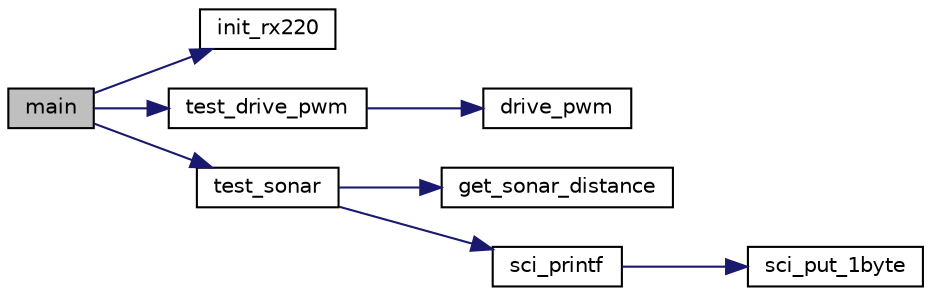 digraph "main"
{
 // LATEX_PDF_SIZE
  edge [fontname="Helvetica",fontsize="10",labelfontname="Helvetica",labelfontsize="10"];
  node [fontname="Helvetica",fontsize="10",shape=record];
  rankdir="LR";
  Node1 [label="main",height=0.2,width=0.4,color="black", fillcolor="grey75", style="filled", fontcolor="black",tooltip=" "];
  Node1 -> Node2 [color="midnightblue",fontsize="10",style="solid",fontname="Helvetica"];
  Node2 [label="init_rx220",height=0.2,width=0.4,color="black", fillcolor="white", style="filled",URL="$init__rx220_8c.html#ad67fc799d22f03b36e464c59af4a92fd",tooltip=" "];
  Node1 -> Node3 [color="midnightblue",fontsize="10",style="solid",fontname="Helvetica"];
  Node3 [label="test_drive_pwm",height=0.2,width=0.4,color="black", fillcolor="white", style="filled",URL="$test__function_8c.html#a61b27eda1673047f6d9c5c9e226771c7",tooltip=" "];
  Node3 -> Node4 [color="midnightblue",fontsize="10",style="solid",fontname="Helvetica"];
  Node4 [label="drive_pwm",height=0.2,width=0.4,color="black", fillcolor="white", style="filled",URL="$pwm__drive_8c.html#a819463d53a9fc0a7cb3664d5876078ea",tooltip="選択したPWM駆動用ポートで、Dutyを指定してPWM駆動を実施"];
  Node1 -> Node5 [color="midnightblue",fontsize="10",style="solid",fontname="Helvetica"];
  Node5 [label="test_sonar",height=0.2,width=0.4,color="black", fillcolor="white", style="filled",URL="$test__function_8c.html#ab2ceb0b6a03114d50eaba2f4a6780191",tooltip=" "];
  Node5 -> Node6 [color="midnightblue",fontsize="10",style="solid",fontname="Helvetica"];
  Node6 [label="get_sonar_distance",height=0.2,width=0.4,color="black", fillcolor="white", style="filled",URL="$sonar_8c.html#a79d59d143a65fbc3f3a3a1ebf7690919",tooltip="超音波センサを指定して、その超音波センサで測定した距離を取得"];
  Node5 -> Node7 [color="midnightblue",fontsize="10",style="solid",fontname="Helvetica"];
  Node7 [label="sci_printf",height=0.2,width=0.4,color="black", fillcolor="white", style="filled",URL="$sci_8c.html#a3bc09dd94f78f69af9bfdc6f1d63b38e",tooltip="文字列の送信処理"];
  Node7 -> Node8 [color="midnightblue",fontsize="10",style="solid",fontname="Helvetica"];
  Node8 [label="sci_put_1byte",height=0.2,width=0.4,color="black", fillcolor="white", style="filled",URL="$sci_8c.html#afde8ee429bc56d01adf33adaf34d8ec0",tooltip="1byteの送信処理"];
}
